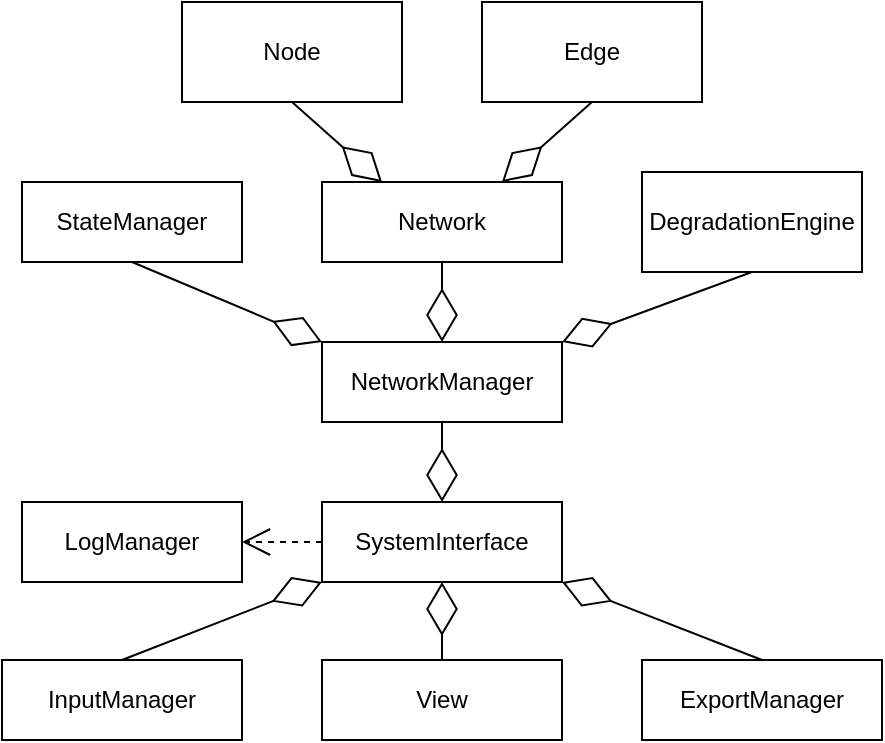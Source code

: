 <mxfile version="24.6.4" type="device">
  <diagram id="C5RBs43oDa-KdzZeNtuy" name="Page-1">
    <mxGraphModel dx="1706" dy="1685" grid="1" gridSize="10" guides="1" tooltips="1" connect="1" arrows="1" fold="1" page="1" pageScale="1" pageWidth="827" pageHeight="1169" math="0" shadow="0">
      <root>
        <mxCell id="WIyWlLk6GJQsqaUBKTNV-0" />
        <mxCell id="WIyWlLk6GJQsqaUBKTNV-1" parent="WIyWlLk6GJQsqaUBKTNV-0" />
        <mxCell id="bopSPSIJgxaglxvdl98t-0" value="Network" style="html=1;whiteSpace=wrap;" parent="WIyWlLk6GJQsqaUBKTNV-1" vertex="1">
          <mxGeometry x="-80" y="-160" width="120" height="40" as="geometry" />
        </mxCell>
        <mxCell id="_L6xkcDVSjes6TZ8V-Lo-0" value="Node" style="html=1;whiteSpace=wrap;" parent="WIyWlLk6GJQsqaUBKTNV-1" vertex="1">
          <mxGeometry x="-150" y="-250" width="110" height="50" as="geometry" />
        </mxCell>
        <mxCell id="_L6xkcDVSjes6TZ8V-Lo-1" value="Edge" style="html=1;whiteSpace=wrap;" parent="WIyWlLk6GJQsqaUBKTNV-1" vertex="1">
          <mxGeometry y="-250" width="110" height="50" as="geometry" />
        </mxCell>
        <mxCell id="_L6xkcDVSjes6TZ8V-Lo-2" value="NetworkManager" style="html=1;whiteSpace=wrap;" parent="WIyWlLk6GJQsqaUBKTNV-1" vertex="1">
          <mxGeometry x="-80" y="-80" width="120" height="40" as="geometry" />
        </mxCell>
        <mxCell id="_L6xkcDVSjes6TZ8V-Lo-3" value="SystemInterface" style="html=1;whiteSpace=wrap;" parent="WIyWlLk6GJQsqaUBKTNV-1" vertex="1">
          <mxGeometry x="-80" width="120" height="40" as="geometry" />
        </mxCell>
        <mxCell id="_L6xkcDVSjes6TZ8V-Lo-4" value="" style="endArrow=diamondThin;endFill=0;endSize=24;html=1;rounded=0;entryX=0.5;entryY=0;entryDx=0;entryDy=0;exitX=0.5;exitY=1;exitDx=0;exitDy=0;" parent="WIyWlLk6GJQsqaUBKTNV-1" source="bopSPSIJgxaglxvdl98t-0" target="_L6xkcDVSjes6TZ8V-Lo-2" edge="1">
          <mxGeometry width="160" relative="1" as="geometry">
            <mxPoint x="200" y="320" as="sourcePoint" />
            <mxPoint x="360" y="320" as="targetPoint" />
          </mxGeometry>
        </mxCell>
        <mxCell id="_L6xkcDVSjes6TZ8V-Lo-5" value="" style="endArrow=diamondThin;endFill=0;endSize=24;html=1;rounded=0;entryX=0.25;entryY=0;entryDx=0;entryDy=0;exitX=0.5;exitY=1;exitDx=0;exitDy=0;" parent="WIyWlLk6GJQsqaUBKTNV-1" source="_L6xkcDVSjes6TZ8V-Lo-0" target="bopSPSIJgxaglxvdl98t-0" edge="1">
          <mxGeometry width="160" relative="1" as="geometry">
            <mxPoint x="360" y="130" as="sourcePoint" />
            <mxPoint x="310" y="170" as="targetPoint" />
          </mxGeometry>
        </mxCell>
        <mxCell id="_L6xkcDVSjes6TZ8V-Lo-6" value="" style="endArrow=diamondThin;endFill=0;endSize=24;html=1;rounded=0;entryX=0.75;entryY=0;entryDx=0;entryDy=0;exitX=0.5;exitY=1;exitDx=0;exitDy=0;" parent="WIyWlLk6GJQsqaUBKTNV-1" source="_L6xkcDVSjes6TZ8V-Lo-1" target="bopSPSIJgxaglxvdl98t-0" edge="1">
          <mxGeometry width="160" relative="1" as="geometry">
            <mxPoint x="405" y="10" as="sourcePoint" />
            <mxPoint x="415" y="80" as="targetPoint" />
          </mxGeometry>
        </mxCell>
        <mxCell id="_L6xkcDVSjes6TZ8V-Lo-7" value="StateManager" style="html=1;whiteSpace=wrap;" parent="WIyWlLk6GJQsqaUBKTNV-1" vertex="1">
          <mxGeometry x="-230" y="-160" width="110" height="40" as="geometry" />
        </mxCell>
        <mxCell id="_L6xkcDVSjes6TZ8V-Lo-8" value="" style="endArrow=diamondThin;endFill=0;endSize=24;html=1;rounded=0;entryX=0;entryY=0;entryDx=0;entryDy=0;exitX=0.5;exitY=1;exitDx=0;exitDy=0;" parent="WIyWlLk6GJQsqaUBKTNV-1" source="_L6xkcDVSjes6TZ8V-Lo-7" target="_L6xkcDVSjes6TZ8V-Lo-2" edge="1">
          <mxGeometry width="160" relative="1" as="geometry">
            <mxPoint x="360" y="130" as="sourcePoint" />
            <mxPoint x="310" y="170" as="targetPoint" />
          </mxGeometry>
        </mxCell>
        <mxCell id="_L6xkcDVSjes6TZ8V-Lo-11" value="DegradationEngine" style="html=1;whiteSpace=wrap;" parent="WIyWlLk6GJQsqaUBKTNV-1" vertex="1">
          <mxGeometry x="80" y="-165" width="110" height="50" as="geometry" />
        </mxCell>
        <mxCell id="_L6xkcDVSjes6TZ8V-Lo-12" value="" style="endArrow=diamondThin;endFill=0;endSize=24;html=1;rounded=0;entryX=1;entryY=0;entryDx=0;entryDy=0;exitX=0.5;exitY=1;exitDx=0;exitDy=0;" parent="WIyWlLk6GJQsqaUBKTNV-1" source="_L6xkcDVSjes6TZ8V-Lo-11" target="_L6xkcDVSjes6TZ8V-Lo-2" edge="1">
          <mxGeometry width="160" relative="1" as="geometry">
            <mxPoint x="370" y="140" as="sourcePoint" />
            <mxPoint x="310" y="195" as="targetPoint" />
          </mxGeometry>
        </mxCell>
        <mxCell id="_L6xkcDVSjes6TZ8V-Lo-14" value="InputManager&lt;span style=&quot;color: rgba(0, 0, 0, 0); font-family: monospace; font-size: 0px; text-align: start; text-wrap: nowrap;&quot;&gt;%3CmxGraphModel%3E%3Croot%3E%3CmxCell%20id%3D%220%22%2F%3E%3CmxCell%20id%3D%221%22%20parent%3D%220%22%2F%3E%3CmxCell%20id%3D%222%22%20value%3D%22UserInterface%22%20style%3D%22html%3D1%3BwhiteSpace%3Dwrap%3B%22%20vertex%3D%221%22%20parent%3D%221%22%3E%3CmxGeometry%20x%3D%22-110%22%20y%3D%22160%22%20width%3D%22110%22%20height%3D%2250%22%20as%3D%22geometry%22%2F%3E%3C%2FmxCell%3E%3C%2Froot%3E%3C%2FmxGraphModel%3E&lt;/span&gt;" style="html=1;whiteSpace=wrap;" parent="WIyWlLk6GJQsqaUBKTNV-1" vertex="1">
          <mxGeometry x="-240" y="79" width="120" height="40" as="geometry" />
        </mxCell>
        <mxCell id="_L6xkcDVSjes6TZ8V-Lo-15" value="ExportManager" style="html=1;whiteSpace=wrap;" parent="WIyWlLk6GJQsqaUBKTNV-1" vertex="1">
          <mxGeometry x="80" y="79" width="120" height="40" as="geometry" />
        </mxCell>
        <mxCell id="_L6xkcDVSjes6TZ8V-Lo-24" value="" style="endArrow=diamondThin;endFill=0;endSize=24;html=1;rounded=0;exitX=0.5;exitY=0;exitDx=0;exitDy=0;entryX=0;entryY=1;entryDx=0;entryDy=0;" parent="WIyWlLk6GJQsqaUBKTNV-1" source="_L6xkcDVSjes6TZ8V-Lo-14" target="_L6xkcDVSjes6TZ8V-Lo-3" edge="1">
          <mxGeometry width="160" relative="1" as="geometry">
            <mxPoint x="330" y="150" as="sourcePoint" />
            <mxPoint x="-70" y="200" as="targetPoint" />
          </mxGeometry>
        </mxCell>
        <mxCell id="_L6xkcDVSjes6TZ8V-Lo-25" value="" style="endArrow=diamondThin;endFill=0;endSize=24;html=1;rounded=0;entryX=1;entryY=1;entryDx=0;entryDy=0;exitX=0.5;exitY=0;exitDx=0;exitDy=0;" parent="WIyWlLk6GJQsqaUBKTNV-1" source="_L6xkcDVSjes6TZ8V-Lo-15" target="_L6xkcDVSjes6TZ8V-Lo-3" edge="1">
          <mxGeometry width="160" relative="1" as="geometry">
            <mxPoint x="-150" y="145" as="sourcePoint" />
            <mxPoint x="-100" y="183" as="targetPoint" />
          </mxGeometry>
        </mxCell>
        <mxCell id="_L6xkcDVSjes6TZ8V-Lo-26" value="View" style="html=1;whiteSpace=wrap;" parent="WIyWlLk6GJQsqaUBKTNV-1" vertex="1">
          <mxGeometry x="-80" y="79" width="120" height="40" as="geometry" />
        </mxCell>
        <mxCell id="_L6xkcDVSjes6TZ8V-Lo-27" value="" style="endArrow=diamondThin;endFill=0;endSize=24;html=1;rounded=0;entryX=0.5;entryY=1;entryDx=0;entryDy=0;exitX=0.5;exitY=0;exitDx=0;exitDy=0;" parent="WIyWlLk6GJQsqaUBKTNV-1" source="_L6xkcDVSjes6TZ8V-Lo-26" target="_L6xkcDVSjes6TZ8V-Lo-3" edge="1">
          <mxGeometry width="160" relative="1" as="geometry">
            <mxPoint x="330" y="227" as="sourcePoint" />
            <mxPoint x="-110" y="250" as="targetPoint" />
          </mxGeometry>
        </mxCell>
        <mxCell id="_L6xkcDVSjes6TZ8V-Lo-20" value="LogManager" style="html=1;whiteSpace=wrap;" parent="WIyWlLk6GJQsqaUBKTNV-1" vertex="1">
          <mxGeometry x="-230" width="110" height="40" as="geometry" />
        </mxCell>
        <mxCell id="_L6xkcDVSjes6TZ8V-Lo-30" value="" style="endArrow=open;endSize=12;dashed=1;html=1;rounded=0;exitX=0;exitY=0.5;exitDx=0;exitDy=0;entryX=1;entryY=0.5;entryDx=0;entryDy=0;" parent="WIyWlLk6GJQsqaUBKTNV-1" source="_L6xkcDVSjes6TZ8V-Lo-3" target="_L6xkcDVSjes6TZ8V-Lo-20" edge="1">
          <mxGeometry width="160" relative="1" as="geometry">
            <mxPoint x="-40" y="-30" as="sourcePoint" />
            <mxPoint x="-38" y="11" as="targetPoint" />
          </mxGeometry>
        </mxCell>
        <mxCell id="QDXpNGiHhW8WrrlO1VBS-0" value="" style="endArrow=diamondThin;endFill=0;endSize=24;html=1;rounded=0;entryX=0.5;entryY=0;entryDx=0;entryDy=0;exitX=0.5;exitY=1;exitDx=0;exitDy=0;" edge="1" parent="WIyWlLk6GJQsqaUBKTNV-1" source="_L6xkcDVSjes6TZ8V-Lo-2" target="_L6xkcDVSjes6TZ8V-Lo-3">
          <mxGeometry width="160" relative="1" as="geometry">
            <mxPoint x="40" y="-30" as="sourcePoint" />
            <mxPoint x="50" y="130" as="targetPoint" />
          </mxGeometry>
        </mxCell>
      </root>
    </mxGraphModel>
  </diagram>
</mxfile>
